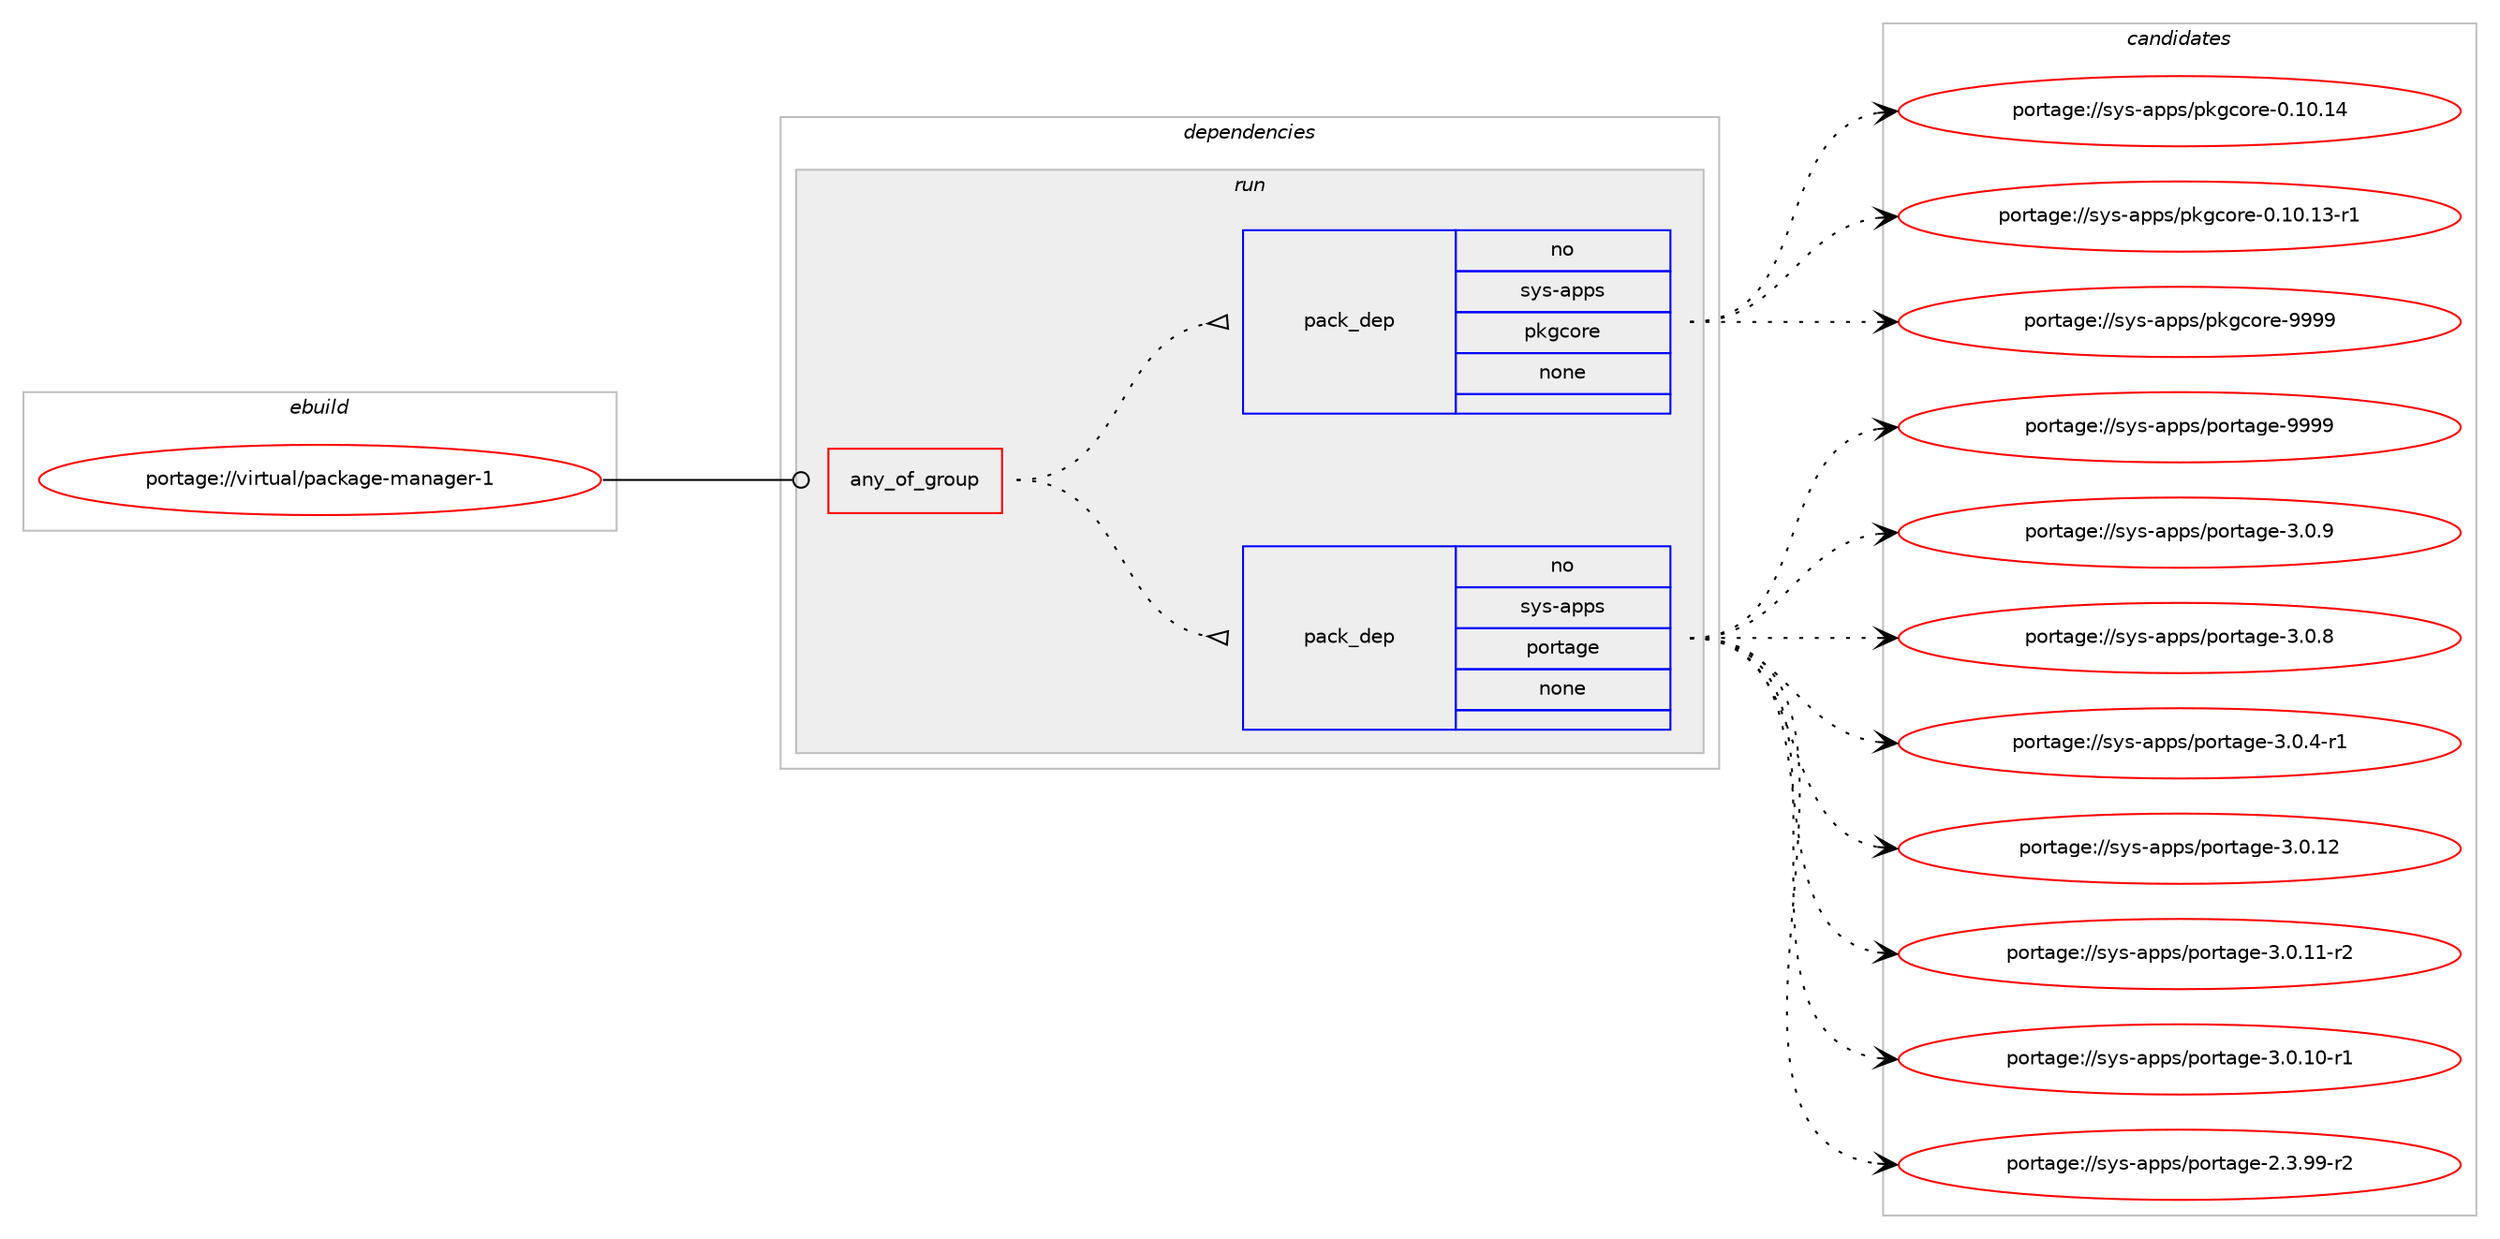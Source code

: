 digraph prolog {

# *************
# Graph options
# *************

newrank=true;
concentrate=true;
compound=true;
graph [rankdir=LR,fontname=Helvetica,fontsize=10,ranksep=1.5];#, ranksep=2.5, nodesep=0.2];
edge  [arrowhead=vee];
node  [fontname=Helvetica,fontsize=10];

# **********
# The ebuild
# **********

subgraph cluster_leftcol {
color=gray;
rank=same;
label=<<i>ebuild</i>>;
id [label="portage://virtual/package-manager-1", color=red, width=4, href="../virtual/package-manager-1.svg"];
}

# ****************
# The dependencies
# ****************

subgraph cluster_midcol {
color=gray;
label=<<i>dependencies</i>>;
subgraph cluster_compile {
fillcolor="#eeeeee";
style=filled;
label=<<i>compile</i>>;
}
subgraph cluster_compileandrun {
fillcolor="#eeeeee";
style=filled;
label=<<i>compile and run</i>>;
}
subgraph cluster_run {
fillcolor="#eeeeee";
style=filled;
label=<<i>run</i>>;
subgraph any105 {
dependency1768 [label=<<TABLE BORDER="0" CELLBORDER="1" CELLSPACING="0" CELLPADDING="4"><TR><TD CELLPADDING="10">any_of_group</TD></TR></TABLE>>, shape=none, color=red];subgraph pack1597 {
dependency1769 [label=<<TABLE BORDER="0" CELLBORDER="1" CELLSPACING="0" CELLPADDING="4" WIDTH="220"><TR><TD ROWSPAN="6" CELLPADDING="30">pack_dep</TD></TR><TR><TD WIDTH="110">no</TD></TR><TR><TD>sys-apps</TD></TR><TR><TD>portage</TD></TR><TR><TD>none</TD></TR><TR><TD></TD></TR></TABLE>>, shape=none, color=blue];
}
dependency1768:e -> dependency1769:w [weight=20,style="dotted",arrowhead="oinv"];
subgraph pack1598 {
dependency1770 [label=<<TABLE BORDER="0" CELLBORDER="1" CELLSPACING="0" CELLPADDING="4" WIDTH="220"><TR><TD ROWSPAN="6" CELLPADDING="30">pack_dep</TD></TR><TR><TD WIDTH="110">no</TD></TR><TR><TD>sys-apps</TD></TR><TR><TD>pkgcore</TD></TR><TR><TD>none</TD></TR><TR><TD></TD></TR></TABLE>>, shape=none, color=blue];
}
dependency1768:e -> dependency1770:w [weight=20,style="dotted",arrowhead="oinv"];
}
id:e -> dependency1768:w [weight=20,style="solid",arrowhead="odot"];
}
}

# **************
# The candidates
# **************

subgraph cluster_choices {
rank=same;
color=gray;
label=<<i>candidates</i>>;

subgraph choice1597 {
color=black;
nodesep=1;
choice115121115459711211211547112111114116971031014557575757 [label="portage://sys-apps/portage-9999", color=red, width=4,href="../sys-apps/portage-9999.svg"];
choice11512111545971121121154711211111411697103101455146484657 [label="portage://sys-apps/portage-3.0.9", color=red, width=4,href="../sys-apps/portage-3.0.9.svg"];
choice11512111545971121121154711211111411697103101455146484656 [label="portage://sys-apps/portage-3.0.8", color=red, width=4,href="../sys-apps/portage-3.0.8.svg"];
choice115121115459711211211547112111114116971031014551464846524511449 [label="portage://sys-apps/portage-3.0.4-r1", color=red, width=4,href="../sys-apps/portage-3.0.4-r1.svg"];
choice1151211154597112112115471121111141169710310145514648464950 [label="portage://sys-apps/portage-3.0.12", color=red, width=4,href="../sys-apps/portage-3.0.12.svg"];
choice11512111545971121121154711211111411697103101455146484649494511450 [label="portage://sys-apps/portage-3.0.11-r2", color=red, width=4,href="../sys-apps/portage-3.0.11-r2.svg"];
choice11512111545971121121154711211111411697103101455146484649484511449 [label="portage://sys-apps/portage-3.0.10-r1", color=red, width=4,href="../sys-apps/portage-3.0.10-r1.svg"];
choice11512111545971121121154711211111411697103101455046514657574511450 [label="portage://sys-apps/portage-2.3.99-r2", color=red, width=4,href="../sys-apps/portage-2.3.99-r2.svg"];
dependency1769:e -> choice115121115459711211211547112111114116971031014557575757:w [style=dotted,weight="100"];
dependency1769:e -> choice11512111545971121121154711211111411697103101455146484657:w [style=dotted,weight="100"];
dependency1769:e -> choice11512111545971121121154711211111411697103101455146484656:w [style=dotted,weight="100"];
dependency1769:e -> choice115121115459711211211547112111114116971031014551464846524511449:w [style=dotted,weight="100"];
dependency1769:e -> choice1151211154597112112115471121111141169710310145514648464950:w [style=dotted,weight="100"];
dependency1769:e -> choice11512111545971121121154711211111411697103101455146484649494511450:w [style=dotted,weight="100"];
dependency1769:e -> choice11512111545971121121154711211111411697103101455146484649484511449:w [style=dotted,weight="100"];
dependency1769:e -> choice11512111545971121121154711211111411697103101455046514657574511450:w [style=dotted,weight="100"];
}
subgraph choice1598 {
color=black;
nodesep=1;
choice115121115459711211211547112107103991111141014557575757 [label="portage://sys-apps/pkgcore-9999", color=red, width=4,href="../sys-apps/pkgcore-9999.svg"];
choice115121115459711211211547112107103991111141014548464948464952 [label="portage://sys-apps/pkgcore-0.10.14", color=red, width=4,href="../sys-apps/pkgcore-0.10.14.svg"];
choice1151211154597112112115471121071039911111410145484649484649514511449 [label="portage://sys-apps/pkgcore-0.10.13-r1", color=red, width=4,href="../sys-apps/pkgcore-0.10.13-r1.svg"];
dependency1770:e -> choice115121115459711211211547112107103991111141014557575757:w [style=dotted,weight="100"];
dependency1770:e -> choice115121115459711211211547112107103991111141014548464948464952:w [style=dotted,weight="100"];
dependency1770:e -> choice1151211154597112112115471121071039911111410145484649484649514511449:w [style=dotted,weight="100"];
}
}

}
